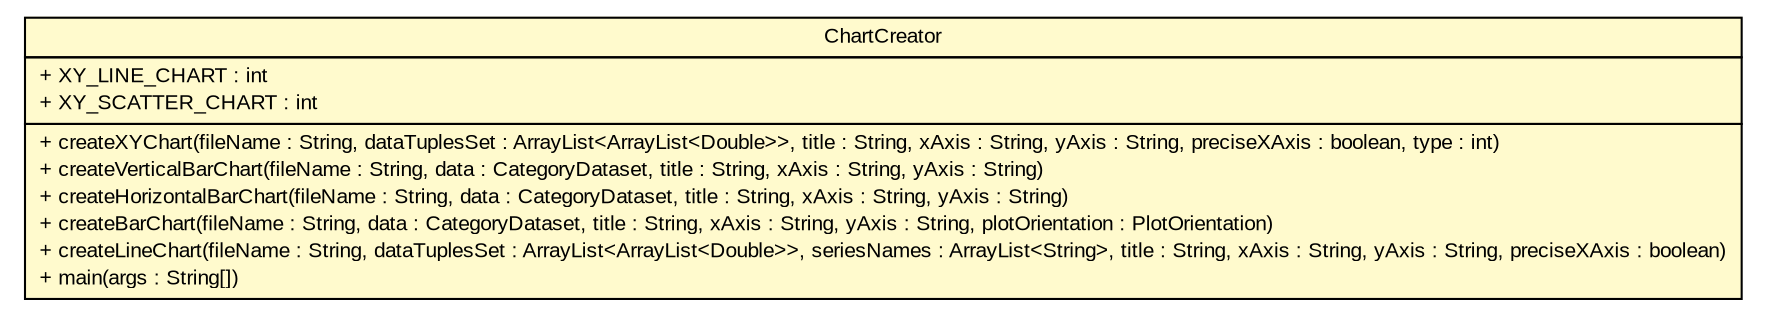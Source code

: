 #!/usr/local/bin/dot
#
# Class diagram 
# Generated by UMLGraph version 5.2 (http://www.umlgraph.org/)
#

digraph G {
	edge [fontname="arial",fontsize=10,labelfontname="arial",labelfontsize=10];
	node [fontname="arial",fontsize=10,shape=plaintext];
	nodesep=0.25;
	ranksep=0.5;
	// tud.iir.reporting.ChartCreator
	c52729 [label=<<table title="tud.iir.reporting.ChartCreator" border="0" cellborder="1" cellspacing="0" cellpadding="2" port="p" bgcolor="lemonChiffon" href="./ChartCreator.html">
		<tr><td><table border="0" cellspacing="0" cellpadding="1">
<tr><td align="center" balign="center"> ChartCreator </td></tr>
		</table></td></tr>
		<tr><td><table border="0" cellspacing="0" cellpadding="1">
<tr><td align="left" balign="left"> + XY_LINE_CHART : int </td></tr>
<tr><td align="left" balign="left"> + XY_SCATTER_CHART : int </td></tr>
		</table></td></tr>
		<tr><td><table border="0" cellspacing="0" cellpadding="1">
<tr><td align="left" balign="left"> + createXYChart(fileName : String, dataTuplesSet : ArrayList&lt;ArrayList&lt;Double&gt;&gt;, title : String, xAxis : String, yAxis : String, preciseXAxis : boolean, type : int) </td></tr>
<tr><td align="left" balign="left"> + createVerticalBarChart(fileName : String, data : CategoryDataset, title : String, xAxis : String, yAxis : String) </td></tr>
<tr><td align="left" balign="left"> + createHorizontalBarChart(fileName : String, data : CategoryDataset, title : String, xAxis : String, yAxis : String) </td></tr>
<tr><td align="left" balign="left"> + createBarChart(fileName : String, data : CategoryDataset, title : String, xAxis : String, yAxis : String, plotOrientation : PlotOrientation) </td></tr>
<tr><td align="left" balign="left"> + createLineChart(fileName : String, dataTuplesSet : ArrayList&lt;ArrayList&lt;Double&gt;&gt;, seriesNames : ArrayList&lt;String&gt;, title : String, xAxis : String, yAxis : String, preciseXAxis : boolean) </td></tr>
<tr><td align="left" balign="left"> + main(args : String[]) </td></tr>
		</table></td></tr>
		</table>>, fontname="arial", fontcolor="black", fontsize=10.0];
}

